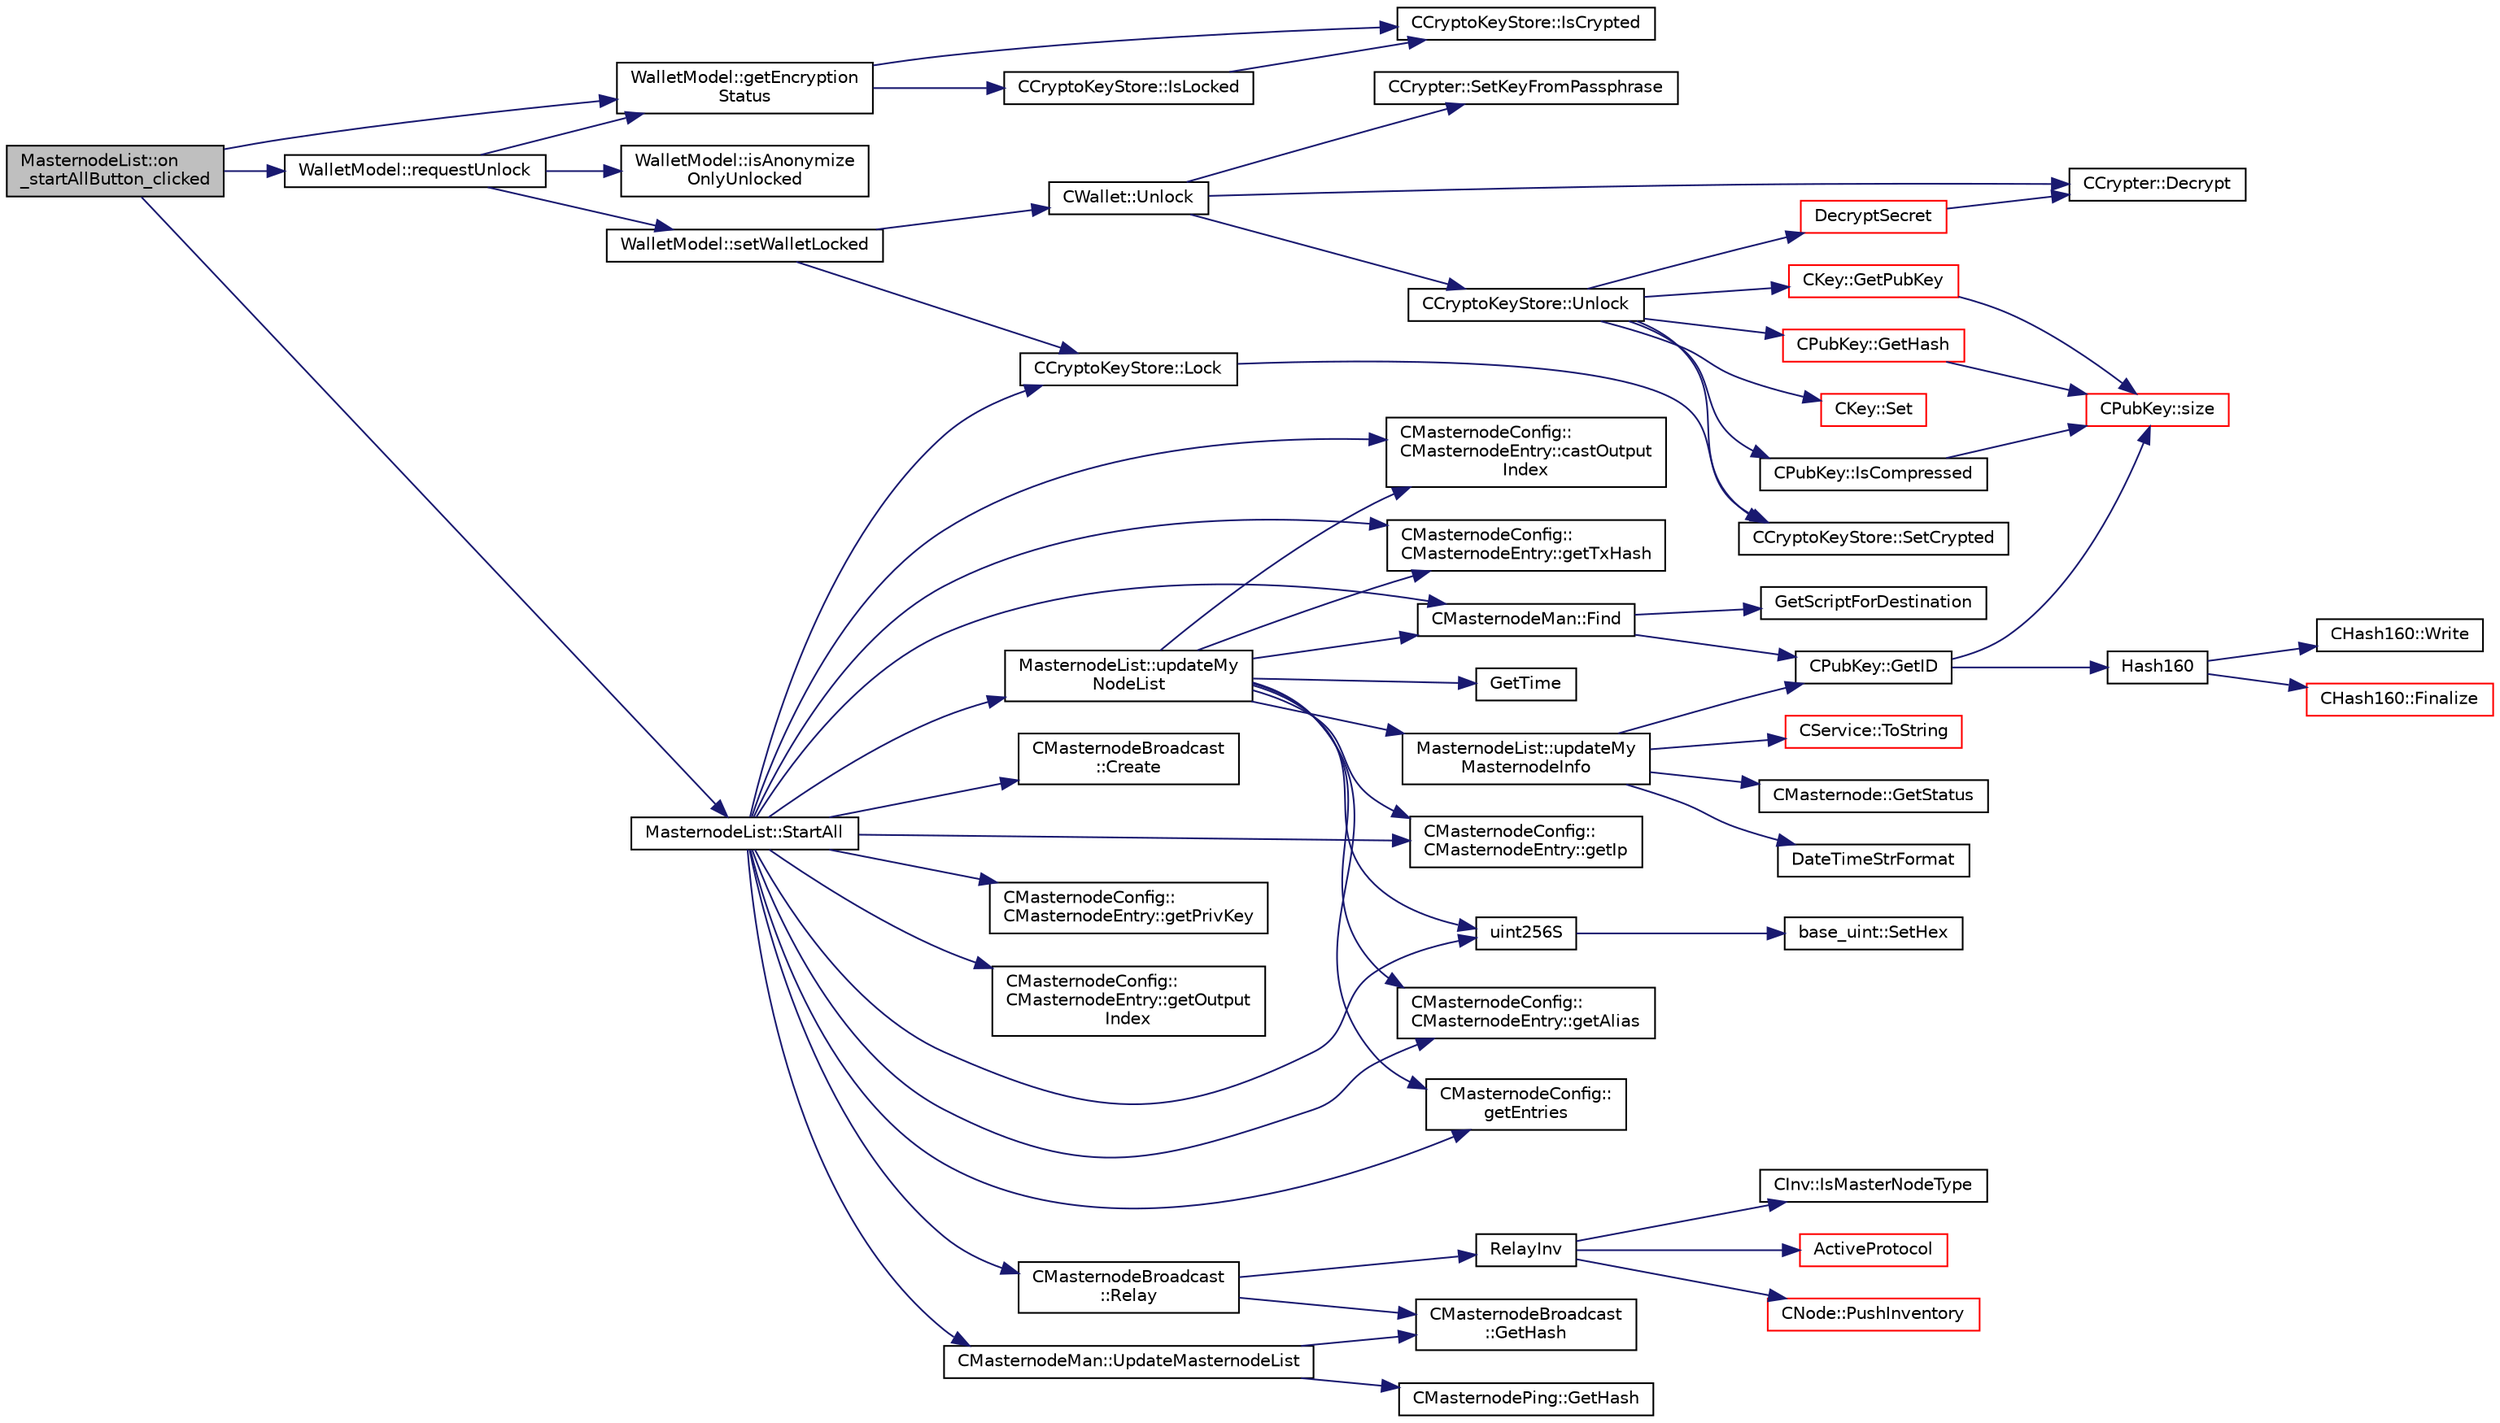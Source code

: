 digraph "MasternodeList::on_startAllButton_clicked"
{
  edge [fontname="Helvetica",fontsize="10",labelfontname="Helvetica",labelfontsize="10"];
  node [fontname="Helvetica",fontsize="10",shape=record];
  rankdir="LR";
  Node82 [label="MasternodeList::on\l_startAllButton_clicked",height=0.2,width=0.4,color="black", fillcolor="grey75", style="filled", fontcolor="black"];
  Node82 -> Node83 [color="midnightblue",fontsize="10",style="solid",fontname="Helvetica"];
  Node83 [label="WalletModel::getEncryption\lStatus",height=0.2,width=0.4,color="black", fillcolor="white", style="filled",URL="$class_wallet_model.html#aa89632d2019414f2ab85674cd4d01398"];
  Node83 -> Node84 [color="midnightblue",fontsize="10",style="solid",fontname="Helvetica"];
  Node84 [label="CCryptoKeyStore::IsCrypted",height=0.2,width=0.4,color="black", fillcolor="white", style="filled",URL="$class_c_crypto_key_store.html#acc8fed44366c98fb481333ca6e867088"];
  Node83 -> Node85 [color="midnightblue",fontsize="10",style="solid",fontname="Helvetica"];
  Node85 [label="CCryptoKeyStore::IsLocked",height=0.2,width=0.4,color="black", fillcolor="white", style="filled",URL="$class_c_crypto_key_store.html#a52919fa284a3aa10f1b4bd6018b6dbee"];
  Node85 -> Node84 [color="midnightblue",fontsize="10",style="solid",fontname="Helvetica"];
  Node82 -> Node86 [color="midnightblue",fontsize="10",style="solid",fontname="Helvetica"];
  Node86 [label="WalletModel::requestUnlock",height=0.2,width=0.4,color="black", fillcolor="white", style="filled",URL="$class_wallet_model.html#a9ad552f7942cd22f7a1cd0803b179f06"];
  Node86 -> Node83 [color="midnightblue",fontsize="10",style="solid",fontname="Helvetica"];
  Node86 -> Node87 [color="midnightblue",fontsize="10",style="solid",fontname="Helvetica"];
  Node87 [label="WalletModel::isAnonymize\lOnlyUnlocked",height=0.2,width=0.4,color="black", fillcolor="white", style="filled",URL="$class_wallet_model.html#ad170da7fccb70726a4527d67c8f26340"];
  Node86 -> Node88 [color="midnightblue",fontsize="10",style="solid",fontname="Helvetica"];
  Node88 [label="WalletModel::setWalletLocked",height=0.2,width=0.4,color="black", fillcolor="white", style="filled",URL="$class_wallet_model.html#a5a8b65bfaecb0813d64c733f4f34f090"];
  Node88 -> Node89 [color="midnightblue",fontsize="10",style="solid",fontname="Helvetica"];
  Node89 [label="CCryptoKeyStore::Lock",height=0.2,width=0.4,color="black", fillcolor="white", style="filled",URL="$class_c_crypto_key_store.html#ab73ebcbfa6e0aaf271d0fff9369a6685"];
  Node89 -> Node90 [color="midnightblue",fontsize="10",style="solid",fontname="Helvetica"];
  Node90 [label="CCryptoKeyStore::SetCrypted",height=0.2,width=0.4,color="black", fillcolor="white", style="filled",URL="$class_c_crypto_key_store.html#af202f587051735be5a39344d9e333720"];
  Node88 -> Node91 [color="midnightblue",fontsize="10",style="solid",fontname="Helvetica"];
  Node91 [label="CWallet::Unlock",height=0.2,width=0.4,color="black", fillcolor="white", style="filled",URL="$group__map_wallet.html#ga654ae5a3a7c4c7c7bfd271f108781b40"];
  Node91 -> Node92 [color="midnightblue",fontsize="10",style="solid",fontname="Helvetica"];
  Node92 [label="CCrypter::SetKeyFromPassphrase",height=0.2,width=0.4,color="black", fillcolor="white", style="filled",URL="$class_c_crypter.html#a5368279e4a1549d3c1d15d8aa2179708"];
  Node91 -> Node93 [color="midnightblue",fontsize="10",style="solid",fontname="Helvetica"];
  Node93 [label="CCrypter::Decrypt",height=0.2,width=0.4,color="black", fillcolor="white", style="filled",URL="$class_c_crypter.html#a4dbabed4975d4435d22c76deac43df7f"];
  Node91 -> Node94 [color="midnightblue",fontsize="10",style="solid",fontname="Helvetica"];
  Node94 [label="CCryptoKeyStore::Unlock",height=0.2,width=0.4,color="black", fillcolor="white", style="filled",URL="$class_c_crypto_key_store.html#a81bd70e18aa75f566526620a74f9cd88"];
  Node94 -> Node90 [color="midnightblue",fontsize="10",style="solid",fontname="Helvetica"];
  Node94 -> Node95 [color="midnightblue",fontsize="10",style="solid",fontname="Helvetica"];
  Node95 [label="DecryptSecret",height=0.2,width=0.4,color="red", fillcolor="white", style="filled",URL="$crypter_8cpp.html#aded00aa7498a7485a00e77a20856b3e4"];
  Node95 -> Node93 [color="midnightblue",fontsize="10",style="solid",fontname="Helvetica"];
  Node94 -> Node99 [color="midnightblue",fontsize="10",style="solid",fontname="Helvetica"];
  Node99 [label="CPubKey::GetHash",height=0.2,width=0.4,color="red", fillcolor="white", style="filled",URL="$class_c_pub_key.html#ab1aaa3f6085a3e9bc034d3e1269d870d",tooltip="Get the 256-bit hash of this public key. "];
  Node99 -> Node101 [color="midnightblue",fontsize="10",style="solid",fontname="Helvetica"];
  Node101 [label="CPubKey::size",height=0.2,width=0.4,color="red", fillcolor="white", style="filled",URL="$class_c_pub_key.html#a6bb28fcf0a5f799c69f5b7269363b309",tooltip="Simple read-only vector-like interface to the pubkey data. "];
  Node94 -> Node103 [color="midnightblue",fontsize="10",style="solid",fontname="Helvetica"];
  Node103 [label="CKey::Set",height=0.2,width=0.4,color="red", fillcolor="white", style="filled",URL="$class_c_key.html#aaa13d5f08456bba094210c5eeabf64c8",tooltip="Initialize using begin and end iterators to byte data. "];
  Node94 -> Node106 [color="midnightblue",fontsize="10",style="solid",fontname="Helvetica"];
  Node106 [label="CPubKey::IsCompressed",height=0.2,width=0.4,color="black", fillcolor="white", style="filled",URL="$class_c_pub_key.html#a25f8b70340ad20ddab0f80ec4cee9396",tooltip="Check whether this is a compressed public key. "];
  Node106 -> Node101 [color="midnightblue",fontsize="10",style="solid",fontname="Helvetica"];
  Node94 -> Node107 [color="midnightblue",fontsize="10",style="solid",fontname="Helvetica"];
  Node107 [label="CKey::GetPubKey",height=0.2,width=0.4,color="red", fillcolor="white", style="filled",URL="$class_c_key.html#aa1085c59603a62db6ec776300f250337",tooltip="Compute the public key from a private key. "];
  Node107 -> Node101 [color="midnightblue",fontsize="10",style="solid",fontname="Helvetica"];
  Node82 -> Node112 [color="midnightblue",fontsize="10",style="solid",fontname="Helvetica"];
  Node112 [label="MasternodeList::StartAll",height=0.2,width=0.4,color="black", fillcolor="white", style="filled",URL="$class_masternode_list.html#a0ebd5301adf7567e6a82550ba6d02ccc"];
  Node112 -> Node113 [color="midnightblue",fontsize="10",style="solid",fontname="Helvetica"];
  Node113 [label="CMasternodeConfig::\lgetEntries",height=0.2,width=0.4,color="black", fillcolor="white", style="filled",URL="$class_c_masternode_config.html#a21fb5f410e3dcd55429f256d4efe4e61"];
  Node112 -> Node114 [color="midnightblue",fontsize="10",style="solid",fontname="Helvetica"];
  Node114 [label="CMasternodeConfig::\lCMasternodeEntry::castOutput\lIndex",height=0.2,width=0.4,color="black", fillcolor="white", style="filled",URL="$class_c_masternode_config_1_1_c_masternode_entry.html#a2b6bd533a4a01a1fc486858f8c3856c5"];
  Node112 -> Node115 [color="midnightblue",fontsize="10",style="solid",fontname="Helvetica"];
  Node115 [label="uint256S",height=0.2,width=0.4,color="black", fillcolor="white", style="filled",URL="$uint256_8h.html#a52e679560cc1ebf68f878ed69e38f259"];
  Node115 -> Node116 [color="midnightblue",fontsize="10",style="solid",fontname="Helvetica"];
  Node116 [label="base_uint::SetHex",height=0.2,width=0.4,color="black", fillcolor="white", style="filled",URL="$classbase__uint.html#ade1a897fac931f28f54998c92c797228"];
  Node112 -> Node117 [color="midnightblue",fontsize="10",style="solid",fontname="Helvetica"];
  Node117 [label="CMasternodeConfig::\lCMasternodeEntry::getTxHash",height=0.2,width=0.4,color="black", fillcolor="white", style="filled",URL="$class_c_masternode_config_1_1_c_masternode_entry.html#a08039c5a3271a278c64a706c4b53d29b"];
  Node112 -> Node118 [color="midnightblue",fontsize="10",style="solid",fontname="Helvetica"];
  Node118 [label="CMasternodeMan::Find",height=0.2,width=0.4,color="black", fillcolor="white", style="filled",URL="$class_c_masternode_man.html#a3d34836c6992d29c485ba94a0c1e0ae6",tooltip="Find an entry. "];
  Node118 -> Node119 [color="midnightblue",fontsize="10",style="solid",fontname="Helvetica"];
  Node119 [label="GetScriptForDestination",height=0.2,width=0.4,color="black", fillcolor="white", style="filled",URL="$standard_8cpp.html#ae40f28d3b46c21033f6ee1f1200d0321"];
  Node118 -> Node120 [color="midnightblue",fontsize="10",style="solid",fontname="Helvetica"];
  Node120 [label="CPubKey::GetID",height=0.2,width=0.4,color="black", fillcolor="white", style="filled",URL="$class_c_pub_key.html#a2675f7e6f72eff68e7a5227289feb021",tooltip="Get the KeyID of this public key (hash of its serialization) "];
  Node120 -> Node121 [color="midnightblue",fontsize="10",style="solid",fontname="Helvetica"];
  Node121 [label="Hash160",height=0.2,width=0.4,color="black", fillcolor="white", style="filled",URL="$hash_8h.html#a4490f70ddae16e9e48460a0416a48a6b",tooltip="Compute the 160-bit hash an object. "];
  Node121 -> Node122 [color="midnightblue",fontsize="10",style="solid",fontname="Helvetica"];
  Node122 [label="CHash160::Write",height=0.2,width=0.4,color="black", fillcolor="white", style="filled",URL="$class_c_hash160.html#af56cdd9443013eb68b246aa8450217f2"];
  Node121 -> Node123 [color="midnightblue",fontsize="10",style="solid",fontname="Helvetica"];
  Node123 [label="CHash160::Finalize",height=0.2,width=0.4,color="red", fillcolor="white", style="filled",URL="$class_c_hash160.html#a9bb08e1772002ae1a5d85017ba7952ee"];
  Node120 -> Node101 [color="midnightblue",fontsize="10",style="solid",fontname="Helvetica"];
  Node112 -> Node127 [color="midnightblue",fontsize="10",style="solid",fontname="Helvetica"];
  Node127 [label="CMasternodeBroadcast\l::Create",height=0.2,width=0.4,color="black", fillcolor="white", style="filled",URL="$class_c_masternode_broadcast.html#a3b331bac6aa4ab8ece112b62243f7498",tooltip="Create Masternode broadcast, needs to be relayed manually after that. "];
  Node112 -> Node128 [color="midnightblue",fontsize="10",style="solid",fontname="Helvetica"];
  Node128 [label="CMasternodeConfig::\lCMasternodeEntry::getIp",height=0.2,width=0.4,color="black", fillcolor="white", style="filled",URL="$class_c_masternode_config_1_1_c_masternode_entry.html#a50b3672f986b569c83bf29e08f8165c8"];
  Node112 -> Node129 [color="midnightblue",fontsize="10",style="solid",fontname="Helvetica"];
  Node129 [label="CMasternodeConfig::\lCMasternodeEntry::getPrivKey",height=0.2,width=0.4,color="black", fillcolor="white", style="filled",URL="$class_c_masternode_config_1_1_c_masternode_entry.html#ab0e21a945e43940b659bf289f9280552"];
  Node112 -> Node130 [color="midnightblue",fontsize="10",style="solid",fontname="Helvetica"];
  Node130 [label="CMasternodeConfig::\lCMasternodeEntry::getOutput\lIndex",height=0.2,width=0.4,color="black", fillcolor="white", style="filled",URL="$class_c_masternode_config_1_1_c_masternode_entry.html#a4aff6625aebbc697706d13fdf044cafa"];
  Node112 -> Node131 [color="midnightblue",fontsize="10",style="solid",fontname="Helvetica"];
  Node131 [label="CMasternodeMan::UpdateMasternodeList",height=0.2,width=0.4,color="black", fillcolor="white", style="filled",URL="$class_c_masternode_man.html#aed8b4c3eec39239a4c63c2cda5e7588c",tooltip="Update masternode list and maps using provided CMasternodeBroadcast. "];
  Node131 -> Node132 [color="midnightblue",fontsize="10",style="solid",fontname="Helvetica"];
  Node132 [label="CMasternodePing::GetHash",height=0.2,width=0.4,color="black", fillcolor="white", style="filled",URL="$class_c_masternode_ping.html#a3aff56c6fc3ff76363d4e527db6a812e"];
  Node131 -> Node133 [color="midnightblue",fontsize="10",style="solid",fontname="Helvetica"];
  Node133 [label="CMasternodeBroadcast\l::GetHash",height=0.2,width=0.4,color="black", fillcolor="white", style="filled",URL="$class_c_masternode_broadcast.html#a0ada325e5672c4cd178cf02cdc0a7bd5"];
  Node112 -> Node134 [color="midnightblue",fontsize="10",style="solid",fontname="Helvetica"];
  Node134 [label="CMasternodeBroadcast\l::Relay",height=0.2,width=0.4,color="black", fillcolor="white", style="filled",URL="$class_c_masternode_broadcast.html#a54fc9e822e1524bee8852a0bf6d82736"];
  Node134 -> Node133 [color="midnightblue",fontsize="10",style="solid",fontname="Helvetica"];
  Node134 -> Node135 [color="midnightblue",fontsize="10",style="solid",fontname="Helvetica"];
  Node135 [label="RelayInv",height=0.2,width=0.4,color="black", fillcolor="white", style="filled",URL="$net_8cpp.html#a653718509f060207d28139fa8346e64a"];
  Node135 -> Node136 [color="midnightblue",fontsize="10",style="solid",fontname="Helvetica"];
  Node136 [label="CInv::IsMasterNodeType",height=0.2,width=0.4,color="black", fillcolor="white", style="filled",URL="$class_c_inv.html#ab96a3a729beb1092a87604667dc5baba"];
  Node135 -> Node137 [color="midnightblue",fontsize="10",style="solid",fontname="Helvetica"];
  Node137 [label="ActiveProtocol",height=0.2,width=0.4,color="red", fillcolor="white", style="filled",URL="$main_8cpp.html#a138f84e8c8976fe85712b695c32ee3c7",tooltip="See whether the protocol update is enforced for connected nodes. "];
  Node135 -> Node141 [color="midnightblue",fontsize="10",style="solid",fontname="Helvetica"];
  Node141 [label="CNode::PushInventory",height=0.2,width=0.4,color="red", fillcolor="white", style="filled",URL="$class_c_node.html#a7cef2333aa8776127a7e7fcab659eb6a"];
  Node112 -> Node143 [color="midnightblue",fontsize="10",style="solid",fontname="Helvetica"];
  Node143 [label="CMasternodeConfig::\lCMasternodeEntry::getAlias",height=0.2,width=0.4,color="black", fillcolor="white", style="filled",URL="$class_c_masternode_config_1_1_c_masternode_entry.html#abf242505d9955e37da0628a35d26677e"];
  Node112 -> Node89 [color="midnightblue",fontsize="10",style="solid",fontname="Helvetica"];
  Node112 -> Node144 [color="midnightblue",fontsize="10",style="solid",fontname="Helvetica"];
  Node144 [label="MasternodeList::updateMy\lNodeList",height=0.2,width=0.4,color="black", fillcolor="white", style="filled",URL="$class_masternode_list.html#abfb8462c699669f75f7a8005089bdb0a"];
  Node144 -> Node140 [color="midnightblue",fontsize="10",style="solid",fontname="Helvetica"];
  Node140 [label="GetTime",height=0.2,width=0.4,color="black", fillcolor="white", style="filled",URL="$utiltime_8cpp.html#a46fac5fba8ba905b5f9acb364f5d8c6f",tooltip="For unit testing. "];
  Node144 -> Node113 [color="midnightblue",fontsize="10",style="solid",fontname="Helvetica"];
  Node144 -> Node114 [color="midnightblue",fontsize="10",style="solid",fontname="Helvetica"];
  Node144 -> Node115 [color="midnightblue",fontsize="10",style="solid",fontname="Helvetica"];
  Node144 -> Node117 [color="midnightblue",fontsize="10",style="solid",fontname="Helvetica"];
  Node144 -> Node118 [color="midnightblue",fontsize="10",style="solid",fontname="Helvetica"];
  Node144 -> Node145 [color="midnightblue",fontsize="10",style="solid",fontname="Helvetica"];
  Node145 [label="MasternodeList::updateMy\lMasternodeInfo",height=0.2,width=0.4,color="black", fillcolor="white", style="filled",URL="$class_masternode_list.html#aab24be7fcf713ad32d557e163cbd3d8d"];
  Node145 -> Node146 [color="midnightblue",fontsize="10",style="solid",fontname="Helvetica"];
  Node146 [label="CService::ToString",height=0.2,width=0.4,color="red", fillcolor="white", style="filled",URL="$class_c_service.html#a225473158bc07c87a6a862160d73cfea"];
  Node145 -> Node157 [color="midnightblue",fontsize="10",style="solid",fontname="Helvetica"];
  Node157 [label="CMasternode::GetStatus",height=0.2,width=0.4,color="black", fillcolor="white", style="filled",URL="$class_c_masternode.html#a229c65e2db85fe13a7ffb9bfa7ab2495"];
  Node145 -> Node158 [color="midnightblue",fontsize="10",style="solid",fontname="Helvetica"];
  Node158 [label="DateTimeStrFormat",height=0.2,width=0.4,color="black", fillcolor="white", style="filled",URL="$utiltime_8cpp.html#a749bc6776c8ec72d7c5e4dea56aee415"];
  Node145 -> Node120 [color="midnightblue",fontsize="10",style="solid",fontname="Helvetica"];
  Node144 -> Node143 [color="midnightblue",fontsize="10",style="solid",fontname="Helvetica"];
  Node144 -> Node128 [color="midnightblue",fontsize="10",style="solid",fontname="Helvetica"];
}
